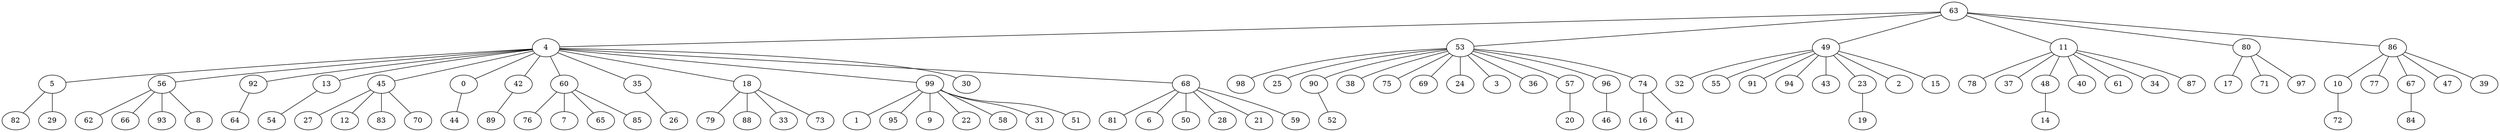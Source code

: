 graph G {
"4";
"5";
"79";
"10";
"98";
"53";
"78";
"37";
"82";
"88";
"27";
"1";
"33";
"56";
"44";
"95";
"25";
"52";
"76";
"90";
"38";
"73";
"62";
"92";
"9";
"13";
"7";
"17";
"48";
"81";
"84";
"26";
"63";
"66";
"45";
"6";
"40";
"93";
"32";
"75";
"69";
"20";
"12";
"24";
"3";
"14";
"16";
"0";
"64";
"42";
"55";
"60";
"65";
"35";
"91";
"94";
"29";
"43";
"49";
"77";
"36";
"11";
"18";
"71";
"80";
"99";
"22";
"85";
"50";
"58";
"23";
"57";
"61";
"96";
"86";
"97";
"67";
"30";
"28";
"68";
"21";
"19";
"34";
"2";
"31";
"89";
"47";
"59";
"83";
"46";
"8";
"70";
"72";
"39";
"41";
"54";
"87";
"74";
"51";
"15";
    "13" -- "54";
    "99" -- "95";
    "0" -- "44";
    "99" -- "51";
    "86" -- "67";
    "4" -- "99";
    "11" -- "40";
    "49" -- "94";
    "49" -- "32";
    "68" -- "21";
    "49" -- "2";
    "60" -- "7";
    "56" -- "8";
    "49" -- "55";
    "4" -- "35";
    "96" -- "46";
    "23" -- "19";
    "4" -- "42";
    "49" -- "15";
    "10" -- "72";
    "74" -- "41";
    "11" -- "37";
    "49" -- "23";
    "86" -- "10";
    "68" -- "6";
    "53" -- "24";
    "53" -- "75";
    "68" -- "59";
    "53" -- "57";
    "63" -- "80";
    "45" -- "70";
    "42" -- "89";
    "45" -- "27";
    "18" -- "33";
    "4" -- "30";
    "45" -- "83";
    "48" -- "14";
    "5" -- "29";
    "4" -- "56";
    "60" -- "85";
    "11" -- "34";
    "49" -- "91";
    "86" -- "39";
    "53" -- "98";
    "99" -- "9";
    "53" -- "96";
    "99" -- "58";
    "63" -- "53";
    "56" -- "62";
    "53" -- "69";
    "68" -- "28";
    "18" -- "73";
    "5" -- "82";
    "4" -- "60";
    "56" -- "93";
    "53" -- "3";
    "74" -- "16";
    "80" -- "97";
    "53" -- "74";
    "63" -- "86";
    "68" -- "50";
    "53" -- "90";
    "80" -- "71";
    "45" -- "12";
    "80" -- "17";
    "4" -- "68";
    "4" -- "13";
    "49" -- "43";
    "63" -- "11";
    "11" -- "78";
    "99" -- "22";
    "60" -- "65";
    "92" -- "64";
    "90" -- "52";
    "63" -- "4";
    "68" -- "81";
    "4" -- "0";
    "86" -- "47";
    "67" -- "84";
    "4" -- "92";
    "99" -- "1";
    "99" -- "31";
    "63" -- "49";
    "60" -- "76";
    "57" -- "20";
    "11" -- "87";
    "4" -- "5";
    "86" -- "77";
    "35" -- "26";
    "4" -- "45";
    "56" -- "66";
    "11" -- "48";
    "53" -- "38";
    "11" -- "61";
    "4" -- "18";
    "18" -- "79";
    "53" -- "25";
    "53" -- "36";
    "18" -- "88";
}
